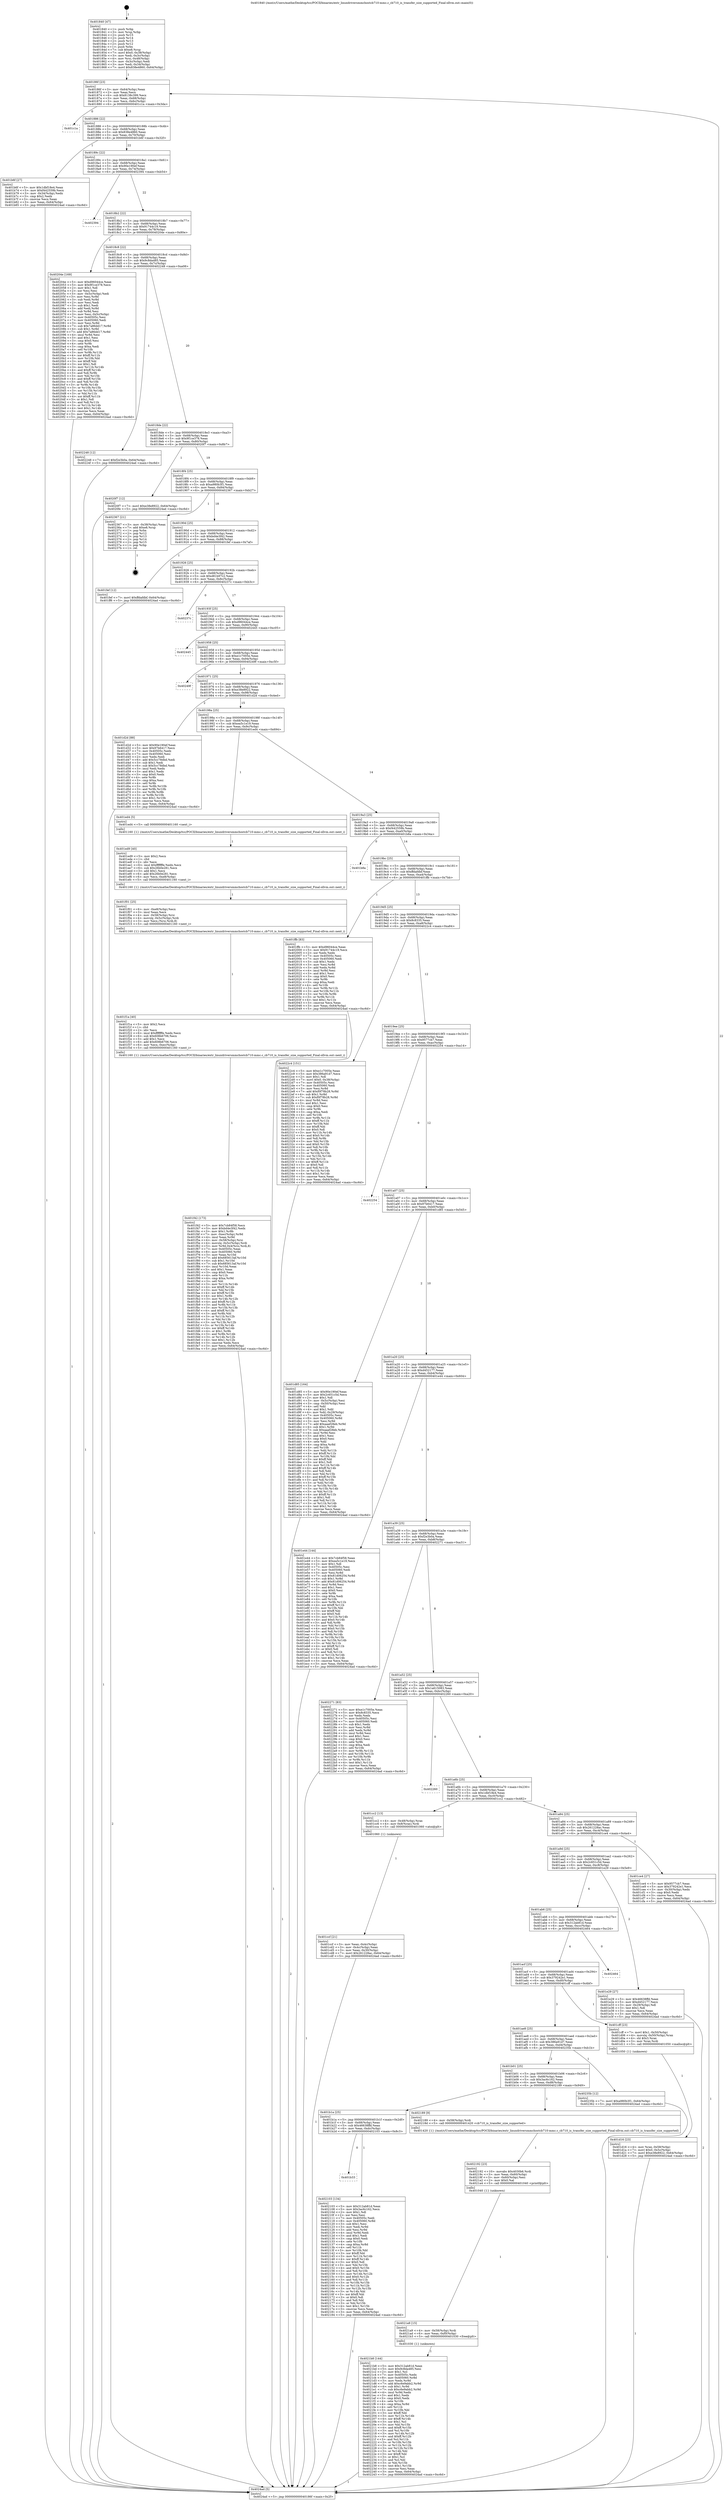 digraph "0x401840" {
  label = "0x401840 (/mnt/c/Users/mathe/Desktop/tcc/POCII/binaries/extr_linuxdriversmmchostcb710-mmc.c_cb710_is_transfer_size_supported_Final-ollvm.out::main(0))"
  labelloc = "t"
  node[shape=record]

  Entry [label="",width=0.3,height=0.3,shape=circle,fillcolor=black,style=filled]
  "0x40186f" [label="{
     0x40186f [23]\l
     | [instrs]\l
     &nbsp;&nbsp;0x40186f \<+3\>: mov -0x64(%rbp),%eax\l
     &nbsp;&nbsp;0x401872 \<+2\>: mov %eax,%ecx\l
     &nbsp;&nbsp;0x401874 \<+6\>: sub $0x8138c399,%ecx\l
     &nbsp;&nbsp;0x40187a \<+3\>: mov %eax,-0x68(%rbp)\l
     &nbsp;&nbsp;0x40187d \<+3\>: mov %ecx,-0x6c(%rbp)\l
     &nbsp;&nbsp;0x401880 \<+6\>: je 0000000000401c1a \<main+0x3da\>\l
  }"]
  "0x401c1a" [label="{
     0x401c1a\l
  }", style=dashed]
  "0x401886" [label="{
     0x401886 [22]\l
     | [instrs]\l
     &nbsp;&nbsp;0x401886 \<+5\>: jmp 000000000040188b \<main+0x4b\>\l
     &nbsp;&nbsp;0x40188b \<+3\>: mov -0x68(%rbp),%eax\l
     &nbsp;&nbsp;0x40188e \<+5\>: sub $0x838e4860,%eax\l
     &nbsp;&nbsp;0x401893 \<+3\>: mov %eax,-0x70(%rbp)\l
     &nbsp;&nbsp;0x401896 \<+6\>: je 0000000000401b6f \<main+0x32f\>\l
  }"]
  Exit [label="",width=0.3,height=0.3,shape=circle,fillcolor=black,style=filled,peripheries=2]
  "0x401b6f" [label="{
     0x401b6f [27]\l
     | [instrs]\l
     &nbsp;&nbsp;0x401b6f \<+5\>: mov $0x1dbf18e4,%eax\l
     &nbsp;&nbsp;0x401b74 \<+5\>: mov $0xf442559b,%ecx\l
     &nbsp;&nbsp;0x401b79 \<+3\>: mov -0x34(%rbp),%edx\l
     &nbsp;&nbsp;0x401b7c \<+3\>: cmp $0x2,%edx\l
     &nbsp;&nbsp;0x401b7f \<+3\>: cmovne %ecx,%eax\l
     &nbsp;&nbsp;0x401b82 \<+3\>: mov %eax,-0x64(%rbp)\l
     &nbsp;&nbsp;0x401b85 \<+5\>: jmp 00000000004024ad \<main+0xc6d\>\l
  }"]
  "0x40189c" [label="{
     0x40189c [22]\l
     | [instrs]\l
     &nbsp;&nbsp;0x40189c \<+5\>: jmp 00000000004018a1 \<main+0x61\>\l
     &nbsp;&nbsp;0x4018a1 \<+3\>: mov -0x68(%rbp),%eax\l
     &nbsp;&nbsp;0x4018a4 \<+5\>: sub $0x90e190ef,%eax\l
     &nbsp;&nbsp;0x4018a9 \<+3\>: mov %eax,-0x74(%rbp)\l
     &nbsp;&nbsp;0x4018ac \<+6\>: je 0000000000402394 \<main+0xb54\>\l
  }"]
  "0x4024ad" [label="{
     0x4024ad [5]\l
     | [instrs]\l
     &nbsp;&nbsp;0x4024ad \<+5\>: jmp 000000000040186f \<main+0x2f\>\l
  }"]
  "0x401840" [label="{
     0x401840 [47]\l
     | [instrs]\l
     &nbsp;&nbsp;0x401840 \<+1\>: push %rbp\l
     &nbsp;&nbsp;0x401841 \<+3\>: mov %rsp,%rbp\l
     &nbsp;&nbsp;0x401844 \<+2\>: push %r15\l
     &nbsp;&nbsp;0x401846 \<+2\>: push %r14\l
     &nbsp;&nbsp;0x401848 \<+2\>: push %r13\l
     &nbsp;&nbsp;0x40184a \<+2\>: push %r12\l
     &nbsp;&nbsp;0x40184c \<+1\>: push %rbx\l
     &nbsp;&nbsp;0x40184d \<+7\>: sub $0xe8,%rsp\l
     &nbsp;&nbsp;0x401854 \<+7\>: movl $0x0,-0x38(%rbp)\l
     &nbsp;&nbsp;0x40185b \<+3\>: mov %edi,-0x3c(%rbp)\l
     &nbsp;&nbsp;0x40185e \<+4\>: mov %rsi,-0x48(%rbp)\l
     &nbsp;&nbsp;0x401862 \<+3\>: mov -0x3c(%rbp),%edi\l
     &nbsp;&nbsp;0x401865 \<+3\>: mov %edi,-0x34(%rbp)\l
     &nbsp;&nbsp;0x401868 \<+7\>: movl $0x838e4860,-0x64(%rbp)\l
  }"]
  "0x4021b8" [label="{
     0x4021b8 [144]\l
     | [instrs]\l
     &nbsp;&nbsp;0x4021b8 \<+5\>: mov $0x312ab81d,%eax\l
     &nbsp;&nbsp;0x4021bd \<+5\>: mov $0x9c8da485,%esi\l
     &nbsp;&nbsp;0x4021c2 \<+2\>: mov $0x1,%cl\l
     &nbsp;&nbsp;0x4021c4 \<+7\>: mov 0x40505c,%edx\l
     &nbsp;&nbsp;0x4021cb \<+8\>: mov 0x405060,%r8d\l
     &nbsp;&nbsp;0x4021d3 \<+3\>: mov %edx,%r9d\l
     &nbsp;&nbsp;0x4021d6 \<+7\>: add $0xc6e9abb2,%r9d\l
     &nbsp;&nbsp;0x4021dd \<+4\>: sub $0x1,%r9d\l
     &nbsp;&nbsp;0x4021e1 \<+7\>: sub $0xc6e9abb2,%r9d\l
     &nbsp;&nbsp;0x4021e8 \<+4\>: imul %r9d,%edx\l
     &nbsp;&nbsp;0x4021ec \<+3\>: and $0x1,%edx\l
     &nbsp;&nbsp;0x4021ef \<+3\>: cmp $0x0,%edx\l
     &nbsp;&nbsp;0x4021f2 \<+4\>: sete %r10b\l
     &nbsp;&nbsp;0x4021f6 \<+4\>: cmp $0xa,%r8d\l
     &nbsp;&nbsp;0x4021fa \<+4\>: setl %r11b\l
     &nbsp;&nbsp;0x4021fe \<+3\>: mov %r10b,%bl\l
     &nbsp;&nbsp;0x402201 \<+3\>: xor $0xff,%bl\l
     &nbsp;&nbsp;0x402204 \<+3\>: mov %r11b,%r14b\l
     &nbsp;&nbsp;0x402207 \<+4\>: xor $0xff,%r14b\l
     &nbsp;&nbsp;0x40220b \<+3\>: xor $0x1,%cl\l
     &nbsp;&nbsp;0x40220e \<+3\>: mov %bl,%r15b\l
     &nbsp;&nbsp;0x402211 \<+4\>: and $0xff,%r15b\l
     &nbsp;&nbsp;0x402215 \<+3\>: and %cl,%r10b\l
     &nbsp;&nbsp;0x402218 \<+3\>: mov %r14b,%r12b\l
     &nbsp;&nbsp;0x40221b \<+4\>: and $0xff,%r12b\l
     &nbsp;&nbsp;0x40221f \<+3\>: and %cl,%r11b\l
     &nbsp;&nbsp;0x402222 \<+3\>: or %r10b,%r15b\l
     &nbsp;&nbsp;0x402225 \<+3\>: or %r11b,%r12b\l
     &nbsp;&nbsp;0x402228 \<+3\>: xor %r12b,%r15b\l
     &nbsp;&nbsp;0x40222b \<+3\>: or %r14b,%bl\l
     &nbsp;&nbsp;0x40222e \<+3\>: xor $0xff,%bl\l
     &nbsp;&nbsp;0x402231 \<+3\>: or $0x1,%cl\l
     &nbsp;&nbsp;0x402234 \<+2\>: and %cl,%bl\l
     &nbsp;&nbsp;0x402236 \<+3\>: or %bl,%r15b\l
     &nbsp;&nbsp;0x402239 \<+4\>: test $0x1,%r15b\l
     &nbsp;&nbsp;0x40223d \<+3\>: cmovne %esi,%eax\l
     &nbsp;&nbsp;0x402240 \<+3\>: mov %eax,-0x64(%rbp)\l
     &nbsp;&nbsp;0x402243 \<+5\>: jmp 00000000004024ad \<main+0xc6d\>\l
  }"]
  "0x402394" [label="{
     0x402394\l
  }", style=dashed]
  "0x4018b2" [label="{
     0x4018b2 [22]\l
     | [instrs]\l
     &nbsp;&nbsp;0x4018b2 \<+5\>: jmp 00000000004018b7 \<main+0x77\>\l
     &nbsp;&nbsp;0x4018b7 \<+3\>: mov -0x68(%rbp),%eax\l
     &nbsp;&nbsp;0x4018ba \<+5\>: sub $0x91744c19,%eax\l
     &nbsp;&nbsp;0x4018bf \<+3\>: mov %eax,-0x78(%rbp)\l
     &nbsp;&nbsp;0x4018c2 \<+6\>: je 000000000040204e \<main+0x80e\>\l
  }"]
  "0x4021a9" [label="{
     0x4021a9 [15]\l
     | [instrs]\l
     &nbsp;&nbsp;0x4021a9 \<+4\>: mov -0x58(%rbp),%rdi\l
     &nbsp;&nbsp;0x4021ad \<+6\>: mov %eax,-0xf0(%rbp)\l
     &nbsp;&nbsp;0x4021b3 \<+5\>: call 0000000000401030 \<free@plt\>\l
     | [calls]\l
     &nbsp;&nbsp;0x401030 \{1\} (unknown)\l
  }"]
  "0x40204e" [label="{
     0x40204e [169]\l
     | [instrs]\l
     &nbsp;&nbsp;0x40204e \<+5\>: mov $0xd96044ce,%eax\l
     &nbsp;&nbsp;0x402053 \<+5\>: mov $0x9f1ce378,%ecx\l
     &nbsp;&nbsp;0x402058 \<+2\>: mov $0x1,%dl\l
     &nbsp;&nbsp;0x40205a \<+2\>: xor %esi,%esi\l
     &nbsp;&nbsp;0x40205c \<+3\>: mov -0x5c(%rbp),%edi\l
     &nbsp;&nbsp;0x40205f \<+3\>: mov %esi,%r8d\l
     &nbsp;&nbsp;0x402062 \<+3\>: sub %edi,%r8d\l
     &nbsp;&nbsp;0x402065 \<+2\>: mov %esi,%edi\l
     &nbsp;&nbsp;0x402067 \<+3\>: sub $0x1,%edi\l
     &nbsp;&nbsp;0x40206a \<+3\>: add %edi,%r8d\l
     &nbsp;&nbsp;0x40206d \<+3\>: sub %r8d,%esi\l
     &nbsp;&nbsp;0x402070 \<+3\>: mov %esi,-0x5c(%rbp)\l
     &nbsp;&nbsp;0x402073 \<+7\>: mov 0x40505c,%esi\l
     &nbsp;&nbsp;0x40207a \<+7\>: mov 0x405060,%edi\l
     &nbsp;&nbsp;0x402081 \<+3\>: mov %esi,%r8d\l
     &nbsp;&nbsp;0x402084 \<+7\>: sub $0x7a86dd17,%r8d\l
     &nbsp;&nbsp;0x40208b \<+4\>: sub $0x1,%r8d\l
     &nbsp;&nbsp;0x40208f \<+7\>: add $0x7a86dd17,%r8d\l
     &nbsp;&nbsp;0x402096 \<+4\>: imul %r8d,%esi\l
     &nbsp;&nbsp;0x40209a \<+3\>: and $0x1,%esi\l
     &nbsp;&nbsp;0x40209d \<+3\>: cmp $0x0,%esi\l
     &nbsp;&nbsp;0x4020a0 \<+4\>: sete %r9b\l
     &nbsp;&nbsp;0x4020a4 \<+3\>: cmp $0xa,%edi\l
     &nbsp;&nbsp;0x4020a7 \<+4\>: setl %r10b\l
     &nbsp;&nbsp;0x4020ab \<+3\>: mov %r9b,%r11b\l
     &nbsp;&nbsp;0x4020ae \<+4\>: xor $0xff,%r11b\l
     &nbsp;&nbsp;0x4020b2 \<+3\>: mov %r10b,%bl\l
     &nbsp;&nbsp;0x4020b5 \<+3\>: xor $0xff,%bl\l
     &nbsp;&nbsp;0x4020b8 \<+3\>: xor $0x1,%dl\l
     &nbsp;&nbsp;0x4020bb \<+3\>: mov %r11b,%r14b\l
     &nbsp;&nbsp;0x4020be \<+4\>: and $0xff,%r14b\l
     &nbsp;&nbsp;0x4020c2 \<+3\>: and %dl,%r9b\l
     &nbsp;&nbsp;0x4020c5 \<+3\>: mov %bl,%r15b\l
     &nbsp;&nbsp;0x4020c8 \<+4\>: and $0xff,%r15b\l
     &nbsp;&nbsp;0x4020cc \<+3\>: and %dl,%r10b\l
     &nbsp;&nbsp;0x4020cf \<+3\>: or %r9b,%r14b\l
     &nbsp;&nbsp;0x4020d2 \<+3\>: or %r10b,%r15b\l
     &nbsp;&nbsp;0x4020d5 \<+3\>: xor %r15b,%r14b\l
     &nbsp;&nbsp;0x4020d8 \<+3\>: or %bl,%r11b\l
     &nbsp;&nbsp;0x4020db \<+4\>: xor $0xff,%r11b\l
     &nbsp;&nbsp;0x4020df \<+3\>: or $0x1,%dl\l
     &nbsp;&nbsp;0x4020e2 \<+3\>: and %dl,%r11b\l
     &nbsp;&nbsp;0x4020e5 \<+3\>: or %r11b,%r14b\l
     &nbsp;&nbsp;0x4020e8 \<+4\>: test $0x1,%r14b\l
     &nbsp;&nbsp;0x4020ec \<+3\>: cmovne %ecx,%eax\l
     &nbsp;&nbsp;0x4020ef \<+3\>: mov %eax,-0x64(%rbp)\l
     &nbsp;&nbsp;0x4020f2 \<+5\>: jmp 00000000004024ad \<main+0xc6d\>\l
  }"]
  "0x4018c8" [label="{
     0x4018c8 [22]\l
     | [instrs]\l
     &nbsp;&nbsp;0x4018c8 \<+5\>: jmp 00000000004018cd \<main+0x8d\>\l
     &nbsp;&nbsp;0x4018cd \<+3\>: mov -0x68(%rbp),%eax\l
     &nbsp;&nbsp;0x4018d0 \<+5\>: sub $0x9c8da485,%eax\l
     &nbsp;&nbsp;0x4018d5 \<+3\>: mov %eax,-0x7c(%rbp)\l
     &nbsp;&nbsp;0x4018d8 \<+6\>: je 0000000000402248 \<main+0xa08\>\l
  }"]
  "0x402192" [label="{
     0x402192 [23]\l
     | [instrs]\l
     &nbsp;&nbsp;0x402192 \<+10\>: movabs $0x4030b6,%rdi\l
     &nbsp;&nbsp;0x40219c \<+3\>: mov %eax,-0x60(%rbp)\l
     &nbsp;&nbsp;0x40219f \<+3\>: mov -0x60(%rbp),%esi\l
     &nbsp;&nbsp;0x4021a2 \<+2\>: mov $0x0,%al\l
     &nbsp;&nbsp;0x4021a4 \<+5\>: call 0000000000401040 \<printf@plt\>\l
     | [calls]\l
     &nbsp;&nbsp;0x401040 \{1\} (unknown)\l
  }"]
  "0x402248" [label="{
     0x402248 [12]\l
     | [instrs]\l
     &nbsp;&nbsp;0x402248 \<+7\>: movl $0xf2e3b0a,-0x64(%rbp)\l
     &nbsp;&nbsp;0x40224f \<+5\>: jmp 00000000004024ad \<main+0xc6d\>\l
  }"]
  "0x4018de" [label="{
     0x4018de [22]\l
     | [instrs]\l
     &nbsp;&nbsp;0x4018de \<+5\>: jmp 00000000004018e3 \<main+0xa3\>\l
     &nbsp;&nbsp;0x4018e3 \<+3\>: mov -0x68(%rbp),%eax\l
     &nbsp;&nbsp;0x4018e6 \<+5\>: sub $0x9f1ce378,%eax\l
     &nbsp;&nbsp;0x4018eb \<+3\>: mov %eax,-0x80(%rbp)\l
     &nbsp;&nbsp;0x4018ee \<+6\>: je 00000000004020f7 \<main+0x8b7\>\l
  }"]
  "0x401b33" [label="{
     0x401b33\l
  }", style=dashed]
  "0x4020f7" [label="{
     0x4020f7 [12]\l
     | [instrs]\l
     &nbsp;&nbsp;0x4020f7 \<+7\>: movl $0xe38e8922,-0x64(%rbp)\l
     &nbsp;&nbsp;0x4020fe \<+5\>: jmp 00000000004024ad \<main+0xc6d\>\l
  }"]
  "0x4018f4" [label="{
     0x4018f4 [25]\l
     | [instrs]\l
     &nbsp;&nbsp;0x4018f4 \<+5\>: jmp 00000000004018f9 \<main+0xb9\>\l
     &nbsp;&nbsp;0x4018f9 \<+3\>: mov -0x68(%rbp),%eax\l
     &nbsp;&nbsp;0x4018fc \<+5\>: sub $0xa980b3f1,%eax\l
     &nbsp;&nbsp;0x401901 \<+6\>: mov %eax,-0x84(%rbp)\l
     &nbsp;&nbsp;0x401907 \<+6\>: je 0000000000402367 \<main+0xb27\>\l
  }"]
  "0x402103" [label="{
     0x402103 [134]\l
     | [instrs]\l
     &nbsp;&nbsp;0x402103 \<+5\>: mov $0x312ab81d,%eax\l
     &nbsp;&nbsp;0x402108 \<+5\>: mov $0x3ac6c162,%ecx\l
     &nbsp;&nbsp;0x40210d \<+2\>: mov $0x1,%dl\l
     &nbsp;&nbsp;0x40210f \<+2\>: xor %esi,%esi\l
     &nbsp;&nbsp;0x402111 \<+7\>: mov 0x40505c,%edi\l
     &nbsp;&nbsp;0x402118 \<+8\>: mov 0x405060,%r8d\l
     &nbsp;&nbsp;0x402120 \<+3\>: sub $0x1,%esi\l
     &nbsp;&nbsp;0x402123 \<+3\>: mov %edi,%r9d\l
     &nbsp;&nbsp;0x402126 \<+3\>: add %esi,%r9d\l
     &nbsp;&nbsp;0x402129 \<+4\>: imul %r9d,%edi\l
     &nbsp;&nbsp;0x40212d \<+3\>: and $0x1,%edi\l
     &nbsp;&nbsp;0x402130 \<+3\>: cmp $0x0,%edi\l
     &nbsp;&nbsp;0x402133 \<+4\>: sete %r10b\l
     &nbsp;&nbsp;0x402137 \<+4\>: cmp $0xa,%r8d\l
     &nbsp;&nbsp;0x40213b \<+4\>: setl %r11b\l
     &nbsp;&nbsp;0x40213f \<+3\>: mov %r10b,%bl\l
     &nbsp;&nbsp;0x402142 \<+3\>: xor $0xff,%bl\l
     &nbsp;&nbsp;0x402145 \<+3\>: mov %r11b,%r14b\l
     &nbsp;&nbsp;0x402148 \<+4\>: xor $0xff,%r14b\l
     &nbsp;&nbsp;0x40214c \<+3\>: xor $0x0,%dl\l
     &nbsp;&nbsp;0x40214f \<+3\>: mov %bl,%r15b\l
     &nbsp;&nbsp;0x402152 \<+4\>: and $0x0,%r15b\l
     &nbsp;&nbsp;0x402156 \<+3\>: and %dl,%r10b\l
     &nbsp;&nbsp;0x402159 \<+3\>: mov %r14b,%r12b\l
     &nbsp;&nbsp;0x40215c \<+4\>: and $0x0,%r12b\l
     &nbsp;&nbsp;0x402160 \<+3\>: and %dl,%r11b\l
     &nbsp;&nbsp;0x402163 \<+3\>: or %r10b,%r15b\l
     &nbsp;&nbsp;0x402166 \<+3\>: or %r11b,%r12b\l
     &nbsp;&nbsp;0x402169 \<+3\>: xor %r12b,%r15b\l
     &nbsp;&nbsp;0x40216c \<+3\>: or %r14b,%bl\l
     &nbsp;&nbsp;0x40216f \<+3\>: xor $0xff,%bl\l
     &nbsp;&nbsp;0x402172 \<+3\>: or $0x0,%dl\l
     &nbsp;&nbsp;0x402175 \<+2\>: and %dl,%bl\l
     &nbsp;&nbsp;0x402177 \<+3\>: or %bl,%r15b\l
     &nbsp;&nbsp;0x40217a \<+4\>: test $0x1,%r15b\l
     &nbsp;&nbsp;0x40217e \<+3\>: cmovne %ecx,%eax\l
     &nbsp;&nbsp;0x402181 \<+3\>: mov %eax,-0x64(%rbp)\l
     &nbsp;&nbsp;0x402184 \<+5\>: jmp 00000000004024ad \<main+0xc6d\>\l
  }"]
  "0x402367" [label="{
     0x402367 [21]\l
     | [instrs]\l
     &nbsp;&nbsp;0x402367 \<+3\>: mov -0x38(%rbp),%eax\l
     &nbsp;&nbsp;0x40236a \<+7\>: add $0xe8,%rsp\l
     &nbsp;&nbsp;0x402371 \<+1\>: pop %rbx\l
     &nbsp;&nbsp;0x402372 \<+2\>: pop %r12\l
     &nbsp;&nbsp;0x402374 \<+2\>: pop %r13\l
     &nbsp;&nbsp;0x402376 \<+2\>: pop %r14\l
     &nbsp;&nbsp;0x402378 \<+2\>: pop %r15\l
     &nbsp;&nbsp;0x40237a \<+1\>: pop %rbp\l
     &nbsp;&nbsp;0x40237b \<+1\>: ret\l
  }"]
  "0x40190d" [label="{
     0x40190d [25]\l
     | [instrs]\l
     &nbsp;&nbsp;0x40190d \<+5\>: jmp 0000000000401912 \<main+0xd2\>\l
     &nbsp;&nbsp;0x401912 \<+3\>: mov -0x68(%rbp),%eax\l
     &nbsp;&nbsp;0x401915 \<+5\>: sub $0xbd4e3f42,%eax\l
     &nbsp;&nbsp;0x40191a \<+6\>: mov %eax,-0x88(%rbp)\l
     &nbsp;&nbsp;0x401920 \<+6\>: je 0000000000401fef \<main+0x7af\>\l
  }"]
  "0x401b1a" [label="{
     0x401b1a [25]\l
     | [instrs]\l
     &nbsp;&nbsp;0x401b1a \<+5\>: jmp 0000000000401b1f \<main+0x2df\>\l
     &nbsp;&nbsp;0x401b1f \<+3\>: mov -0x68(%rbp),%eax\l
     &nbsp;&nbsp;0x401b22 \<+5\>: sub $0x46638ffd,%eax\l
     &nbsp;&nbsp;0x401b27 \<+6\>: mov %eax,-0xdc(%rbp)\l
     &nbsp;&nbsp;0x401b2d \<+6\>: je 0000000000402103 \<main+0x8c3\>\l
  }"]
  "0x401fef" [label="{
     0x401fef [12]\l
     | [instrs]\l
     &nbsp;&nbsp;0x401fef \<+7\>: movl $0xffdafdbf,-0x64(%rbp)\l
     &nbsp;&nbsp;0x401ff6 \<+5\>: jmp 00000000004024ad \<main+0xc6d\>\l
  }"]
  "0x401926" [label="{
     0x401926 [25]\l
     | [instrs]\l
     &nbsp;&nbsp;0x401926 \<+5\>: jmp 000000000040192b \<main+0xeb\>\l
     &nbsp;&nbsp;0x40192b \<+3\>: mov -0x68(%rbp),%eax\l
     &nbsp;&nbsp;0x40192e \<+5\>: sub $0xd81b97c2,%eax\l
     &nbsp;&nbsp;0x401933 \<+6\>: mov %eax,-0x8c(%rbp)\l
     &nbsp;&nbsp;0x401939 \<+6\>: je 000000000040237c \<main+0xb3c\>\l
  }"]
  "0x402189" [label="{
     0x402189 [9]\l
     | [instrs]\l
     &nbsp;&nbsp;0x402189 \<+4\>: mov -0x58(%rbp),%rdi\l
     &nbsp;&nbsp;0x40218d \<+5\>: call 0000000000401420 \<cb710_is_transfer_size_supported\>\l
     | [calls]\l
     &nbsp;&nbsp;0x401420 \{1\} (/mnt/c/Users/mathe/Desktop/tcc/POCII/binaries/extr_linuxdriversmmchostcb710-mmc.c_cb710_is_transfer_size_supported_Final-ollvm.out::cb710_is_transfer_size_supported)\l
  }"]
  "0x40237c" [label="{
     0x40237c\l
  }", style=dashed]
  "0x40193f" [label="{
     0x40193f [25]\l
     | [instrs]\l
     &nbsp;&nbsp;0x40193f \<+5\>: jmp 0000000000401944 \<main+0x104\>\l
     &nbsp;&nbsp;0x401944 \<+3\>: mov -0x68(%rbp),%eax\l
     &nbsp;&nbsp;0x401947 \<+5\>: sub $0xd96044ce,%eax\l
     &nbsp;&nbsp;0x40194c \<+6\>: mov %eax,-0x90(%rbp)\l
     &nbsp;&nbsp;0x401952 \<+6\>: je 0000000000402445 \<main+0xc05\>\l
  }"]
  "0x401b01" [label="{
     0x401b01 [25]\l
     | [instrs]\l
     &nbsp;&nbsp;0x401b01 \<+5\>: jmp 0000000000401b06 \<main+0x2c6\>\l
     &nbsp;&nbsp;0x401b06 \<+3\>: mov -0x68(%rbp),%eax\l
     &nbsp;&nbsp;0x401b09 \<+5\>: sub $0x3ac6c162,%eax\l
     &nbsp;&nbsp;0x401b0e \<+6\>: mov %eax,-0xd8(%rbp)\l
     &nbsp;&nbsp;0x401b14 \<+6\>: je 0000000000402189 \<main+0x949\>\l
  }"]
  "0x402445" [label="{
     0x402445\l
  }", style=dashed]
  "0x401958" [label="{
     0x401958 [25]\l
     | [instrs]\l
     &nbsp;&nbsp;0x401958 \<+5\>: jmp 000000000040195d \<main+0x11d\>\l
     &nbsp;&nbsp;0x40195d \<+3\>: mov -0x68(%rbp),%eax\l
     &nbsp;&nbsp;0x401960 \<+5\>: sub $0xe1c7005e,%eax\l
     &nbsp;&nbsp;0x401965 \<+6\>: mov %eax,-0x94(%rbp)\l
     &nbsp;&nbsp;0x40196b \<+6\>: je 000000000040249f \<main+0xc5f\>\l
  }"]
  "0x40235b" [label="{
     0x40235b [12]\l
     | [instrs]\l
     &nbsp;&nbsp;0x40235b \<+7\>: movl $0xa980b3f1,-0x64(%rbp)\l
     &nbsp;&nbsp;0x402362 \<+5\>: jmp 00000000004024ad \<main+0xc6d\>\l
  }"]
  "0x40249f" [label="{
     0x40249f\l
  }", style=dashed]
  "0x401971" [label="{
     0x401971 [25]\l
     | [instrs]\l
     &nbsp;&nbsp;0x401971 \<+5\>: jmp 0000000000401976 \<main+0x136\>\l
     &nbsp;&nbsp;0x401976 \<+3\>: mov -0x68(%rbp),%eax\l
     &nbsp;&nbsp;0x401979 \<+5\>: sub $0xe38e8922,%eax\l
     &nbsp;&nbsp;0x40197e \<+6\>: mov %eax,-0x98(%rbp)\l
     &nbsp;&nbsp;0x401984 \<+6\>: je 0000000000401d2d \<main+0x4ed\>\l
  }"]
  "0x401f42" [label="{
     0x401f42 [173]\l
     | [instrs]\l
     &nbsp;&nbsp;0x401f42 \<+5\>: mov $0x7cb84f58,%ecx\l
     &nbsp;&nbsp;0x401f47 \<+5\>: mov $0xbd4e3f42,%edx\l
     &nbsp;&nbsp;0x401f4c \<+3\>: mov $0x1,%r8b\l
     &nbsp;&nbsp;0x401f4f \<+7\>: mov -0xec(%rbp),%r9d\l
     &nbsp;&nbsp;0x401f56 \<+4\>: imul %eax,%r9d\l
     &nbsp;&nbsp;0x401f5a \<+4\>: mov -0x58(%rbp),%rsi\l
     &nbsp;&nbsp;0x401f5e \<+4\>: movslq -0x5c(%rbp),%rdi\l
     &nbsp;&nbsp;0x401f62 \<+5\>: mov %r9d,0x4(%rsi,%rdi,8)\l
     &nbsp;&nbsp;0x401f67 \<+7\>: mov 0x40505c,%eax\l
     &nbsp;&nbsp;0x401f6e \<+8\>: mov 0x405060,%r9d\l
     &nbsp;&nbsp;0x401f76 \<+3\>: mov %eax,%r10d\l
     &nbsp;&nbsp;0x401f79 \<+7\>: add $0x685613af,%r10d\l
     &nbsp;&nbsp;0x401f80 \<+4\>: sub $0x1,%r10d\l
     &nbsp;&nbsp;0x401f84 \<+7\>: sub $0x685613af,%r10d\l
     &nbsp;&nbsp;0x401f8b \<+4\>: imul %r10d,%eax\l
     &nbsp;&nbsp;0x401f8f \<+3\>: and $0x1,%eax\l
     &nbsp;&nbsp;0x401f92 \<+3\>: cmp $0x0,%eax\l
     &nbsp;&nbsp;0x401f95 \<+4\>: sete %r11b\l
     &nbsp;&nbsp;0x401f99 \<+4\>: cmp $0xa,%r9d\l
     &nbsp;&nbsp;0x401f9d \<+3\>: setl %bl\l
     &nbsp;&nbsp;0x401fa0 \<+3\>: mov %r11b,%r14b\l
     &nbsp;&nbsp;0x401fa3 \<+4\>: xor $0xff,%r14b\l
     &nbsp;&nbsp;0x401fa7 \<+3\>: mov %bl,%r15b\l
     &nbsp;&nbsp;0x401faa \<+4\>: xor $0xff,%r15b\l
     &nbsp;&nbsp;0x401fae \<+4\>: xor $0x1,%r8b\l
     &nbsp;&nbsp;0x401fb2 \<+3\>: mov %r14b,%r12b\l
     &nbsp;&nbsp;0x401fb5 \<+4\>: and $0xff,%r12b\l
     &nbsp;&nbsp;0x401fb9 \<+3\>: and %r8b,%r11b\l
     &nbsp;&nbsp;0x401fbc \<+3\>: mov %r15b,%r13b\l
     &nbsp;&nbsp;0x401fbf \<+4\>: and $0xff,%r13b\l
     &nbsp;&nbsp;0x401fc3 \<+3\>: and %r8b,%bl\l
     &nbsp;&nbsp;0x401fc6 \<+3\>: or %r11b,%r12b\l
     &nbsp;&nbsp;0x401fc9 \<+3\>: or %bl,%r13b\l
     &nbsp;&nbsp;0x401fcc \<+3\>: xor %r13b,%r12b\l
     &nbsp;&nbsp;0x401fcf \<+3\>: or %r15b,%r14b\l
     &nbsp;&nbsp;0x401fd2 \<+4\>: xor $0xff,%r14b\l
     &nbsp;&nbsp;0x401fd6 \<+4\>: or $0x1,%r8b\l
     &nbsp;&nbsp;0x401fda \<+3\>: and %r8b,%r14b\l
     &nbsp;&nbsp;0x401fdd \<+3\>: or %r14b,%r12b\l
     &nbsp;&nbsp;0x401fe0 \<+4\>: test $0x1,%r12b\l
     &nbsp;&nbsp;0x401fe4 \<+3\>: cmovne %edx,%ecx\l
     &nbsp;&nbsp;0x401fe7 \<+3\>: mov %ecx,-0x64(%rbp)\l
     &nbsp;&nbsp;0x401fea \<+5\>: jmp 00000000004024ad \<main+0xc6d\>\l
  }"]
  "0x401d2d" [label="{
     0x401d2d [88]\l
     | [instrs]\l
     &nbsp;&nbsp;0x401d2d \<+5\>: mov $0x90e190ef,%eax\l
     &nbsp;&nbsp;0x401d32 \<+5\>: mov $0x97b6417,%ecx\l
     &nbsp;&nbsp;0x401d37 \<+7\>: mov 0x40505c,%edx\l
     &nbsp;&nbsp;0x401d3e \<+7\>: mov 0x405060,%esi\l
     &nbsp;&nbsp;0x401d45 \<+2\>: mov %edx,%edi\l
     &nbsp;&nbsp;0x401d47 \<+6\>: add $0x5cc78dbd,%edi\l
     &nbsp;&nbsp;0x401d4d \<+3\>: sub $0x1,%edi\l
     &nbsp;&nbsp;0x401d50 \<+6\>: sub $0x5cc78dbd,%edi\l
     &nbsp;&nbsp;0x401d56 \<+3\>: imul %edi,%edx\l
     &nbsp;&nbsp;0x401d59 \<+3\>: and $0x1,%edx\l
     &nbsp;&nbsp;0x401d5c \<+3\>: cmp $0x0,%edx\l
     &nbsp;&nbsp;0x401d5f \<+4\>: sete %r8b\l
     &nbsp;&nbsp;0x401d63 \<+3\>: cmp $0xa,%esi\l
     &nbsp;&nbsp;0x401d66 \<+4\>: setl %r9b\l
     &nbsp;&nbsp;0x401d6a \<+3\>: mov %r8b,%r10b\l
     &nbsp;&nbsp;0x401d6d \<+3\>: and %r9b,%r10b\l
     &nbsp;&nbsp;0x401d70 \<+3\>: xor %r9b,%r8b\l
     &nbsp;&nbsp;0x401d73 \<+3\>: or %r8b,%r10b\l
     &nbsp;&nbsp;0x401d76 \<+4\>: test $0x1,%r10b\l
     &nbsp;&nbsp;0x401d7a \<+3\>: cmovne %ecx,%eax\l
     &nbsp;&nbsp;0x401d7d \<+3\>: mov %eax,-0x64(%rbp)\l
     &nbsp;&nbsp;0x401d80 \<+5\>: jmp 00000000004024ad \<main+0xc6d\>\l
  }"]
  "0x40198a" [label="{
     0x40198a [25]\l
     | [instrs]\l
     &nbsp;&nbsp;0x40198a \<+5\>: jmp 000000000040198f \<main+0x14f\>\l
     &nbsp;&nbsp;0x40198f \<+3\>: mov -0x68(%rbp),%eax\l
     &nbsp;&nbsp;0x401992 \<+5\>: sub $0xea5c1e19,%eax\l
     &nbsp;&nbsp;0x401997 \<+6\>: mov %eax,-0x9c(%rbp)\l
     &nbsp;&nbsp;0x40199d \<+6\>: je 0000000000401ed4 \<main+0x694\>\l
  }"]
  "0x401f1a" [label="{
     0x401f1a [40]\l
     | [instrs]\l
     &nbsp;&nbsp;0x401f1a \<+5\>: mov $0x2,%ecx\l
     &nbsp;&nbsp;0x401f1f \<+1\>: cltd\l
     &nbsp;&nbsp;0x401f20 \<+2\>: idiv %ecx\l
     &nbsp;&nbsp;0x401f22 \<+6\>: imul $0xfffffffe,%edx,%ecx\l
     &nbsp;&nbsp;0x401f28 \<+6\>: sub $0x608b6706,%ecx\l
     &nbsp;&nbsp;0x401f2e \<+3\>: add $0x1,%ecx\l
     &nbsp;&nbsp;0x401f31 \<+6\>: add $0x608b6706,%ecx\l
     &nbsp;&nbsp;0x401f37 \<+6\>: mov %ecx,-0xec(%rbp)\l
     &nbsp;&nbsp;0x401f3d \<+5\>: call 0000000000401160 \<next_i\>\l
     | [calls]\l
     &nbsp;&nbsp;0x401160 \{1\} (/mnt/c/Users/mathe/Desktop/tcc/POCII/binaries/extr_linuxdriversmmchostcb710-mmc.c_cb710_is_transfer_size_supported_Final-ollvm.out::next_i)\l
  }"]
  "0x401ed4" [label="{
     0x401ed4 [5]\l
     | [instrs]\l
     &nbsp;&nbsp;0x401ed4 \<+5\>: call 0000000000401160 \<next_i\>\l
     | [calls]\l
     &nbsp;&nbsp;0x401160 \{1\} (/mnt/c/Users/mathe/Desktop/tcc/POCII/binaries/extr_linuxdriversmmchostcb710-mmc.c_cb710_is_transfer_size_supported_Final-ollvm.out::next_i)\l
  }"]
  "0x4019a3" [label="{
     0x4019a3 [25]\l
     | [instrs]\l
     &nbsp;&nbsp;0x4019a3 \<+5\>: jmp 00000000004019a8 \<main+0x168\>\l
     &nbsp;&nbsp;0x4019a8 \<+3\>: mov -0x68(%rbp),%eax\l
     &nbsp;&nbsp;0x4019ab \<+5\>: sub $0xf442559b,%eax\l
     &nbsp;&nbsp;0x4019b0 \<+6\>: mov %eax,-0xa0(%rbp)\l
     &nbsp;&nbsp;0x4019b6 \<+6\>: je 0000000000401b8a \<main+0x34a\>\l
  }"]
  "0x401f01" [label="{
     0x401f01 [25]\l
     | [instrs]\l
     &nbsp;&nbsp;0x401f01 \<+6\>: mov -0xe8(%rbp),%ecx\l
     &nbsp;&nbsp;0x401f07 \<+3\>: imul %eax,%ecx\l
     &nbsp;&nbsp;0x401f0a \<+4\>: mov -0x58(%rbp),%rsi\l
     &nbsp;&nbsp;0x401f0e \<+4\>: movslq -0x5c(%rbp),%rdi\l
     &nbsp;&nbsp;0x401f12 \<+3\>: mov %ecx,(%rsi,%rdi,8)\l
     &nbsp;&nbsp;0x401f15 \<+5\>: call 0000000000401160 \<next_i\>\l
     | [calls]\l
     &nbsp;&nbsp;0x401160 \{1\} (/mnt/c/Users/mathe/Desktop/tcc/POCII/binaries/extr_linuxdriversmmchostcb710-mmc.c_cb710_is_transfer_size_supported_Final-ollvm.out::next_i)\l
  }"]
  "0x401b8a" [label="{
     0x401b8a\l
  }", style=dashed]
  "0x4019bc" [label="{
     0x4019bc [25]\l
     | [instrs]\l
     &nbsp;&nbsp;0x4019bc \<+5\>: jmp 00000000004019c1 \<main+0x181\>\l
     &nbsp;&nbsp;0x4019c1 \<+3\>: mov -0x68(%rbp),%eax\l
     &nbsp;&nbsp;0x4019c4 \<+5\>: sub $0xffdafdbf,%eax\l
     &nbsp;&nbsp;0x4019c9 \<+6\>: mov %eax,-0xa4(%rbp)\l
     &nbsp;&nbsp;0x4019cf \<+6\>: je 0000000000401ffb \<main+0x7bb\>\l
  }"]
  "0x401ed9" [label="{
     0x401ed9 [40]\l
     | [instrs]\l
     &nbsp;&nbsp;0x401ed9 \<+5\>: mov $0x2,%ecx\l
     &nbsp;&nbsp;0x401ede \<+1\>: cltd\l
     &nbsp;&nbsp;0x401edf \<+2\>: idiv %ecx\l
     &nbsp;&nbsp;0x401ee1 \<+6\>: imul $0xfffffffe,%edx,%ecx\l
     &nbsp;&nbsp;0x401ee7 \<+6\>: sub $0x26b0e281,%ecx\l
     &nbsp;&nbsp;0x401eed \<+3\>: add $0x1,%ecx\l
     &nbsp;&nbsp;0x401ef0 \<+6\>: add $0x26b0e281,%ecx\l
     &nbsp;&nbsp;0x401ef6 \<+6\>: mov %ecx,-0xe8(%rbp)\l
     &nbsp;&nbsp;0x401efc \<+5\>: call 0000000000401160 \<next_i\>\l
     | [calls]\l
     &nbsp;&nbsp;0x401160 \{1\} (/mnt/c/Users/mathe/Desktop/tcc/POCII/binaries/extr_linuxdriversmmchostcb710-mmc.c_cb710_is_transfer_size_supported_Final-ollvm.out::next_i)\l
  }"]
  "0x401ffb" [label="{
     0x401ffb [83]\l
     | [instrs]\l
     &nbsp;&nbsp;0x401ffb \<+5\>: mov $0xd96044ce,%eax\l
     &nbsp;&nbsp;0x402000 \<+5\>: mov $0x91744c19,%ecx\l
     &nbsp;&nbsp;0x402005 \<+2\>: xor %edx,%edx\l
     &nbsp;&nbsp;0x402007 \<+7\>: mov 0x40505c,%esi\l
     &nbsp;&nbsp;0x40200e \<+7\>: mov 0x405060,%edi\l
     &nbsp;&nbsp;0x402015 \<+3\>: sub $0x1,%edx\l
     &nbsp;&nbsp;0x402018 \<+3\>: mov %esi,%r8d\l
     &nbsp;&nbsp;0x40201b \<+3\>: add %edx,%r8d\l
     &nbsp;&nbsp;0x40201e \<+4\>: imul %r8d,%esi\l
     &nbsp;&nbsp;0x402022 \<+3\>: and $0x1,%esi\l
     &nbsp;&nbsp;0x402025 \<+3\>: cmp $0x0,%esi\l
     &nbsp;&nbsp;0x402028 \<+4\>: sete %r9b\l
     &nbsp;&nbsp;0x40202c \<+3\>: cmp $0xa,%edi\l
     &nbsp;&nbsp;0x40202f \<+4\>: setl %r10b\l
     &nbsp;&nbsp;0x402033 \<+3\>: mov %r9b,%r11b\l
     &nbsp;&nbsp;0x402036 \<+3\>: and %r10b,%r11b\l
     &nbsp;&nbsp;0x402039 \<+3\>: xor %r10b,%r9b\l
     &nbsp;&nbsp;0x40203c \<+3\>: or %r9b,%r11b\l
     &nbsp;&nbsp;0x40203f \<+4\>: test $0x1,%r11b\l
     &nbsp;&nbsp;0x402043 \<+3\>: cmovne %ecx,%eax\l
     &nbsp;&nbsp;0x402046 \<+3\>: mov %eax,-0x64(%rbp)\l
     &nbsp;&nbsp;0x402049 \<+5\>: jmp 00000000004024ad \<main+0xc6d\>\l
  }"]
  "0x4019d5" [label="{
     0x4019d5 [25]\l
     | [instrs]\l
     &nbsp;&nbsp;0x4019d5 \<+5\>: jmp 00000000004019da \<main+0x19a\>\l
     &nbsp;&nbsp;0x4019da \<+3\>: mov -0x68(%rbp),%eax\l
     &nbsp;&nbsp;0x4019dd \<+5\>: sub $0x8c8335,%eax\l
     &nbsp;&nbsp;0x4019e2 \<+6\>: mov %eax,-0xa8(%rbp)\l
     &nbsp;&nbsp;0x4019e8 \<+6\>: je 00000000004022c4 \<main+0xa84\>\l
  }"]
  "0x401d16" [label="{
     0x401d16 [23]\l
     | [instrs]\l
     &nbsp;&nbsp;0x401d16 \<+4\>: mov %rax,-0x58(%rbp)\l
     &nbsp;&nbsp;0x401d1a \<+7\>: movl $0x0,-0x5c(%rbp)\l
     &nbsp;&nbsp;0x401d21 \<+7\>: movl $0xe38e8922,-0x64(%rbp)\l
     &nbsp;&nbsp;0x401d28 \<+5\>: jmp 00000000004024ad \<main+0xc6d\>\l
  }"]
  "0x4022c4" [label="{
     0x4022c4 [151]\l
     | [instrs]\l
     &nbsp;&nbsp;0x4022c4 \<+5\>: mov $0xe1c7005e,%eax\l
     &nbsp;&nbsp;0x4022c9 \<+5\>: mov $0x386a91d7,%ecx\l
     &nbsp;&nbsp;0x4022ce \<+2\>: mov $0x1,%dl\l
     &nbsp;&nbsp;0x4022d0 \<+7\>: movl $0x0,-0x38(%rbp)\l
     &nbsp;&nbsp;0x4022d7 \<+7\>: mov 0x40505c,%esi\l
     &nbsp;&nbsp;0x4022de \<+7\>: mov 0x405060,%edi\l
     &nbsp;&nbsp;0x4022e5 \<+3\>: mov %esi,%r8d\l
     &nbsp;&nbsp;0x4022e8 \<+7\>: add $0xf0f78b28,%r8d\l
     &nbsp;&nbsp;0x4022ef \<+4\>: sub $0x1,%r8d\l
     &nbsp;&nbsp;0x4022f3 \<+7\>: sub $0xf0f78b28,%r8d\l
     &nbsp;&nbsp;0x4022fa \<+4\>: imul %r8d,%esi\l
     &nbsp;&nbsp;0x4022fe \<+3\>: and $0x1,%esi\l
     &nbsp;&nbsp;0x402301 \<+3\>: cmp $0x0,%esi\l
     &nbsp;&nbsp;0x402304 \<+4\>: sete %r9b\l
     &nbsp;&nbsp;0x402308 \<+3\>: cmp $0xa,%edi\l
     &nbsp;&nbsp;0x40230b \<+4\>: setl %r10b\l
     &nbsp;&nbsp;0x40230f \<+3\>: mov %r9b,%r11b\l
     &nbsp;&nbsp;0x402312 \<+4\>: xor $0xff,%r11b\l
     &nbsp;&nbsp;0x402316 \<+3\>: mov %r10b,%bl\l
     &nbsp;&nbsp;0x402319 \<+3\>: xor $0xff,%bl\l
     &nbsp;&nbsp;0x40231c \<+3\>: xor $0x0,%dl\l
     &nbsp;&nbsp;0x40231f \<+3\>: mov %r11b,%r14b\l
     &nbsp;&nbsp;0x402322 \<+4\>: and $0x0,%r14b\l
     &nbsp;&nbsp;0x402326 \<+3\>: and %dl,%r9b\l
     &nbsp;&nbsp;0x402329 \<+3\>: mov %bl,%r15b\l
     &nbsp;&nbsp;0x40232c \<+4\>: and $0x0,%r15b\l
     &nbsp;&nbsp;0x402330 \<+3\>: and %dl,%r10b\l
     &nbsp;&nbsp;0x402333 \<+3\>: or %r9b,%r14b\l
     &nbsp;&nbsp;0x402336 \<+3\>: or %r10b,%r15b\l
     &nbsp;&nbsp;0x402339 \<+3\>: xor %r15b,%r14b\l
     &nbsp;&nbsp;0x40233c \<+3\>: or %bl,%r11b\l
     &nbsp;&nbsp;0x40233f \<+4\>: xor $0xff,%r11b\l
     &nbsp;&nbsp;0x402343 \<+3\>: or $0x0,%dl\l
     &nbsp;&nbsp;0x402346 \<+3\>: and %dl,%r11b\l
     &nbsp;&nbsp;0x402349 \<+3\>: or %r11b,%r14b\l
     &nbsp;&nbsp;0x40234c \<+4\>: test $0x1,%r14b\l
     &nbsp;&nbsp;0x402350 \<+3\>: cmovne %ecx,%eax\l
     &nbsp;&nbsp;0x402353 \<+3\>: mov %eax,-0x64(%rbp)\l
     &nbsp;&nbsp;0x402356 \<+5\>: jmp 00000000004024ad \<main+0xc6d\>\l
  }"]
  "0x4019ee" [label="{
     0x4019ee [25]\l
     | [instrs]\l
     &nbsp;&nbsp;0x4019ee \<+5\>: jmp 00000000004019f3 \<main+0x1b3\>\l
     &nbsp;&nbsp;0x4019f3 \<+3\>: mov -0x68(%rbp),%eax\l
     &nbsp;&nbsp;0x4019f6 \<+5\>: sub $0x9577cb7,%eax\l
     &nbsp;&nbsp;0x4019fb \<+6\>: mov %eax,-0xac(%rbp)\l
     &nbsp;&nbsp;0x401a01 \<+6\>: je 0000000000402254 \<main+0xa14\>\l
  }"]
  "0x401ae8" [label="{
     0x401ae8 [25]\l
     | [instrs]\l
     &nbsp;&nbsp;0x401ae8 \<+5\>: jmp 0000000000401aed \<main+0x2ad\>\l
     &nbsp;&nbsp;0x401aed \<+3\>: mov -0x68(%rbp),%eax\l
     &nbsp;&nbsp;0x401af0 \<+5\>: sub $0x386a91d7,%eax\l
     &nbsp;&nbsp;0x401af5 \<+6\>: mov %eax,-0xd4(%rbp)\l
     &nbsp;&nbsp;0x401afb \<+6\>: je 000000000040235b \<main+0xb1b\>\l
  }"]
  "0x402254" [label="{
     0x402254\l
  }", style=dashed]
  "0x401a07" [label="{
     0x401a07 [25]\l
     | [instrs]\l
     &nbsp;&nbsp;0x401a07 \<+5\>: jmp 0000000000401a0c \<main+0x1cc\>\l
     &nbsp;&nbsp;0x401a0c \<+3\>: mov -0x68(%rbp),%eax\l
     &nbsp;&nbsp;0x401a0f \<+5\>: sub $0x97b6417,%eax\l
     &nbsp;&nbsp;0x401a14 \<+6\>: mov %eax,-0xb0(%rbp)\l
     &nbsp;&nbsp;0x401a1a \<+6\>: je 0000000000401d85 \<main+0x545\>\l
  }"]
  "0x401cff" [label="{
     0x401cff [23]\l
     | [instrs]\l
     &nbsp;&nbsp;0x401cff \<+7\>: movl $0x1,-0x50(%rbp)\l
     &nbsp;&nbsp;0x401d06 \<+4\>: movslq -0x50(%rbp),%rax\l
     &nbsp;&nbsp;0x401d0a \<+4\>: shl $0x3,%rax\l
     &nbsp;&nbsp;0x401d0e \<+3\>: mov %rax,%rdi\l
     &nbsp;&nbsp;0x401d11 \<+5\>: call 0000000000401050 \<malloc@plt\>\l
     | [calls]\l
     &nbsp;&nbsp;0x401050 \{1\} (unknown)\l
  }"]
  "0x401d85" [label="{
     0x401d85 [164]\l
     | [instrs]\l
     &nbsp;&nbsp;0x401d85 \<+5\>: mov $0x90e190ef,%eax\l
     &nbsp;&nbsp;0x401d8a \<+5\>: mov $0x2c651c5d,%ecx\l
     &nbsp;&nbsp;0x401d8f \<+2\>: mov $0x1,%dl\l
     &nbsp;&nbsp;0x401d91 \<+3\>: mov -0x5c(%rbp),%esi\l
     &nbsp;&nbsp;0x401d94 \<+3\>: cmp -0x50(%rbp),%esi\l
     &nbsp;&nbsp;0x401d97 \<+4\>: setl %dil\l
     &nbsp;&nbsp;0x401d9b \<+4\>: and $0x1,%dil\l
     &nbsp;&nbsp;0x401d9f \<+4\>: mov %dil,-0x29(%rbp)\l
     &nbsp;&nbsp;0x401da3 \<+7\>: mov 0x40505c,%esi\l
     &nbsp;&nbsp;0x401daa \<+8\>: mov 0x405060,%r8d\l
     &nbsp;&nbsp;0x401db2 \<+3\>: mov %esi,%r9d\l
     &nbsp;&nbsp;0x401db5 \<+7\>: add $0xaaaf28eb,%r9d\l
     &nbsp;&nbsp;0x401dbc \<+4\>: sub $0x1,%r9d\l
     &nbsp;&nbsp;0x401dc0 \<+7\>: sub $0xaaaf28eb,%r9d\l
     &nbsp;&nbsp;0x401dc7 \<+4\>: imul %r9d,%esi\l
     &nbsp;&nbsp;0x401dcb \<+3\>: and $0x1,%esi\l
     &nbsp;&nbsp;0x401dce \<+3\>: cmp $0x0,%esi\l
     &nbsp;&nbsp;0x401dd1 \<+4\>: sete %dil\l
     &nbsp;&nbsp;0x401dd5 \<+4\>: cmp $0xa,%r8d\l
     &nbsp;&nbsp;0x401dd9 \<+4\>: setl %r10b\l
     &nbsp;&nbsp;0x401ddd \<+3\>: mov %dil,%r11b\l
     &nbsp;&nbsp;0x401de0 \<+4\>: xor $0xff,%r11b\l
     &nbsp;&nbsp;0x401de4 \<+3\>: mov %r10b,%bl\l
     &nbsp;&nbsp;0x401de7 \<+3\>: xor $0xff,%bl\l
     &nbsp;&nbsp;0x401dea \<+3\>: xor $0x1,%dl\l
     &nbsp;&nbsp;0x401ded \<+3\>: mov %r11b,%r14b\l
     &nbsp;&nbsp;0x401df0 \<+4\>: and $0xff,%r14b\l
     &nbsp;&nbsp;0x401df4 \<+3\>: and %dl,%dil\l
     &nbsp;&nbsp;0x401df7 \<+3\>: mov %bl,%r15b\l
     &nbsp;&nbsp;0x401dfa \<+4\>: and $0xff,%r15b\l
     &nbsp;&nbsp;0x401dfe \<+3\>: and %dl,%r10b\l
     &nbsp;&nbsp;0x401e01 \<+3\>: or %dil,%r14b\l
     &nbsp;&nbsp;0x401e04 \<+3\>: or %r10b,%r15b\l
     &nbsp;&nbsp;0x401e07 \<+3\>: xor %r15b,%r14b\l
     &nbsp;&nbsp;0x401e0a \<+3\>: or %bl,%r11b\l
     &nbsp;&nbsp;0x401e0d \<+4\>: xor $0xff,%r11b\l
     &nbsp;&nbsp;0x401e11 \<+3\>: or $0x1,%dl\l
     &nbsp;&nbsp;0x401e14 \<+3\>: and %dl,%r11b\l
     &nbsp;&nbsp;0x401e17 \<+3\>: or %r11b,%r14b\l
     &nbsp;&nbsp;0x401e1a \<+4\>: test $0x1,%r14b\l
     &nbsp;&nbsp;0x401e1e \<+3\>: cmovne %ecx,%eax\l
     &nbsp;&nbsp;0x401e21 \<+3\>: mov %eax,-0x64(%rbp)\l
     &nbsp;&nbsp;0x401e24 \<+5\>: jmp 00000000004024ad \<main+0xc6d\>\l
  }"]
  "0x401a20" [label="{
     0x401a20 [25]\l
     | [instrs]\l
     &nbsp;&nbsp;0x401a20 \<+5\>: jmp 0000000000401a25 \<main+0x1e5\>\l
     &nbsp;&nbsp;0x401a25 \<+3\>: mov -0x68(%rbp),%eax\l
     &nbsp;&nbsp;0x401a28 \<+5\>: sub $0xd452177,%eax\l
     &nbsp;&nbsp;0x401a2d \<+6\>: mov %eax,-0xb4(%rbp)\l
     &nbsp;&nbsp;0x401a33 \<+6\>: je 0000000000401e44 \<main+0x604\>\l
  }"]
  "0x401acf" [label="{
     0x401acf [25]\l
     | [instrs]\l
     &nbsp;&nbsp;0x401acf \<+5\>: jmp 0000000000401ad4 \<main+0x294\>\l
     &nbsp;&nbsp;0x401ad4 \<+3\>: mov -0x68(%rbp),%eax\l
     &nbsp;&nbsp;0x401ad7 \<+5\>: sub $0x379242e1,%eax\l
     &nbsp;&nbsp;0x401adc \<+6\>: mov %eax,-0xd0(%rbp)\l
     &nbsp;&nbsp;0x401ae2 \<+6\>: je 0000000000401cff \<main+0x4bf\>\l
  }"]
  "0x401e44" [label="{
     0x401e44 [144]\l
     | [instrs]\l
     &nbsp;&nbsp;0x401e44 \<+5\>: mov $0x7cb84f58,%eax\l
     &nbsp;&nbsp;0x401e49 \<+5\>: mov $0xea5c1e19,%ecx\l
     &nbsp;&nbsp;0x401e4e \<+2\>: mov $0x1,%dl\l
     &nbsp;&nbsp;0x401e50 \<+7\>: mov 0x40505c,%esi\l
     &nbsp;&nbsp;0x401e57 \<+7\>: mov 0x405060,%edi\l
     &nbsp;&nbsp;0x401e5e \<+3\>: mov %esi,%r8d\l
     &nbsp;&nbsp;0x401e61 \<+7\>: sub $0x81d06254,%r8d\l
     &nbsp;&nbsp;0x401e68 \<+4\>: sub $0x1,%r8d\l
     &nbsp;&nbsp;0x401e6c \<+7\>: add $0x81d06254,%r8d\l
     &nbsp;&nbsp;0x401e73 \<+4\>: imul %r8d,%esi\l
     &nbsp;&nbsp;0x401e77 \<+3\>: and $0x1,%esi\l
     &nbsp;&nbsp;0x401e7a \<+3\>: cmp $0x0,%esi\l
     &nbsp;&nbsp;0x401e7d \<+4\>: sete %r9b\l
     &nbsp;&nbsp;0x401e81 \<+3\>: cmp $0xa,%edi\l
     &nbsp;&nbsp;0x401e84 \<+4\>: setl %r10b\l
     &nbsp;&nbsp;0x401e88 \<+3\>: mov %r9b,%r11b\l
     &nbsp;&nbsp;0x401e8b \<+4\>: xor $0xff,%r11b\l
     &nbsp;&nbsp;0x401e8f \<+3\>: mov %r10b,%bl\l
     &nbsp;&nbsp;0x401e92 \<+3\>: xor $0xff,%bl\l
     &nbsp;&nbsp;0x401e95 \<+3\>: xor $0x0,%dl\l
     &nbsp;&nbsp;0x401e98 \<+3\>: mov %r11b,%r14b\l
     &nbsp;&nbsp;0x401e9b \<+4\>: and $0x0,%r14b\l
     &nbsp;&nbsp;0x401e9f \<+3\>: and %dl,%r9b\l
     &nbsp;&nbsp;0x401ea2 \<+3\>: mov %bl,%r15b\l
     &nbsp;&nbsp;0x401ea5 \<+4\>: and $0x0,%r15b\l
     &nbsp;&nbsp;0x401ea9 \<+3\>: and %dl,%r10b\l
     &nbsp;&nbsp;0x401eac \<+3\>: or %r9b,%r14b\l
     &nbsp;&nbsp;0x401eaf \<+3\>: or %r10b,%r15b\l
     &nbsp;&nbsp;0x401eb2 \<+3\>: xor %r15b,%r14b\l
     &nbsp;&nbsp;0x401eb5 \<+3\>: or %bl,%r11b\l
     &nbsp;&nbsp;0x401eb8 \<+4\>: xor $0xff,%r11b\l
     &nbsp;&nbsp;0x401ebc \<+3\>: or $0x0,%dl\l
     &nbsp;&nbsp;0x401ebf \<+3\>: and %dl,%r11b\l
     &nbsp;&nbsp;0x401ec2 \<+3\>: or %r11b,%r14b\l
     &nbsp;&nbsp;0x401ec5 \<+4\>: test $0x1,%r14b\l
     &nbsp;&nbsp;0x401ec9 \<+3\>: cmovne %ecx,%eax\l
     &nbsp;&nbsp;0x401ecc \<+3\>: mov %eax,-0x64(%rbp)\l
     &nbsp;&nbsp;0x401ecf \<+5\>: jmp 00000000004024ad \<main+0xc6d\>\l
  }"]
  "0x401a39" [label="{
     0x401a39 [25]\l
     | [instrs]\l
     &nbsp;&nbsp;0x401a39 \<+5\>: jmp 0000000000401a3e \<main+0x1fe\>\l
     &nbsp;&nbsp;0x401a3e \<+3\>: mov -0x68(%rbp),%eax\l
     &nbsp;&nbsp;0x401a41 \<+5\>: sub $0xf2e3b0a,%eax\l
     &nbsp;&nbsp;0x401a46 \<+6\>: mov %eax,-0xb8(%rbp)\l
     &nbsp;&nbsp;0x401a4c \<+6\>: je 0000000000402271 \<main+0xa31\>\l
  }"]
  "0x402464" [label="{
     0x402464\l
  }", style=dashed]
  "0x402271" [label="{
     0x402271 [83]\l
     | [instrs]\l
     &nbsp;&nbsp;0x402271 \<+5\>: mov $0xe1c7005e,%eax\l
     &nbsp;&nbsp;0x402276 \<+5\>: mov $0x8c8335,%ecx\l
     &nbsp;&nbsp;0x40227b \<+2\>: xor %edx,%edx\l
     &nbsp;&nbsp;0x40227d \<+7\>: mov 0x40505c,%esi\l
     &nbsp;&nbsp;0x402284 \<+7\>: mov 0x405060,%edi\l
     &nbsp;&nbsp;0x40228b \<+3\>: sub $0x1,%edx\l
     &nbsp;&nbsp;0x40228e \<+3\>: mov %esi,%r8d\l
     &nbsp;&nbsp;0x402291 \<+3\>: add %edx,%r8d\l
     &nbsp;&nbsp;0x402294 \<+4\>: imul %r8d,%esi\l
     &nbsp;&nbsp;0x402298 \<+3\>: and $0x1,%esi\l
     &nbsp;&nbsp;0x40229b \<+3\>: cmp $0x0,%esi\l
     &nbsp;&nbsp;0x40229e \<+4\>: sete %r9b\l
     &nbsp;&nbsp;0x4022a2 \<+3\>: cmp $0xa,%edi\l
     &nbsp;&nbsp;0x4022a5 \<+4\>: setl %r10b\l
     &nbsp;&nbsp;0x4022a9 \<+3\>: mov %r9b,%r11b\l
     &nbsp;&nbsp;0x4022ac \<+3\>: and %r10b,%r11b\l
     &nbsp;&nbsp;0x4022af \<+3\>: xor %r10b,%r9b\l
     &nbsp;&nbsp;0x4022b2 \<+3\>: or %r9b,%r11b\l
     &nbsp;&nbsp;0x4022b5 \<+4\>: test $0x1,%r11b\l
     &nbsp;&nbsp;0x4022b9 \<+3\>: cmovne %ecx,%eax\l
     &nbsp;&nbsp;0x4022bc \<+3\>: mov %eax,-0x64(%rbp)\l
     &nbsp;&nbsp;0x4022bf \<+5\>: jmp 00000000004024ad \<main+0xc6d\>\l
  }"]
  "0x401a52" [label="{
     0x401a52 [25]\l
     | [instrs]\l
     &nbsp;&nbsp;0x401a52 \<+5\>: jmp 0000000000401a57 \<main+0x217\>\l
     &nbsp;&nbsp;0x401a57 \<+3\>: mov -0x68(%rbp),%eax\l
     &nbsp;&nbsp;0x401a5a \<+5\>: sub $0x1a615083,%eax\l
     &nbsp;&nbsp;0x401a5f \<+6\>: mov %eax,-0xbc(%rbp)\l
     &nbsp;&nbsp;0x401a65 \<+6\>: je 0000000000402260 \<main+0xa20\>\l
  }"]
  "0x401ab6" [label="{
     0x401ab6 [25]\l
     | [instrs]\l
     &nbsp;&nbsp;0x401ab6 \<+5\>: jmp 0000000000401abb \<main+0x27b\>\l
     &nbsp;&nbsp;0x401abb \<+3\>: mov -0x68(%rbp),%eax\l
     &nbsp;&nbsp;0x401abe \<+5\>: sub $0x312ab81d,%eax\l
     &nbsp;&nbsp;0x401ac3 \<+6\>: mov %eax,-0xcc(%rbp)\l
     &nbsp;&nbsp;0x401ac9 \<+6\>: je 0000000000402464 \<main+0xc24\>\l
  }"]
  "0x402260" [label="{
     0x402260\l
  }", style=dashed]
  "0x401a6b" [label="{
     0x401a6b [25]\l
     | [instrs]\l
     &nbsp;&nbsp;0x401a6b \<+5\>: jmp 0000000000401a70 \<main+0x230\>\l
     &nbsp;&nbsp;0x401a70 \<+3\>: mov -0x68(%rbp),%eax\l
     &nbsp;&nbsp;0x401a73 \<+5\>: sub $0x1dbf18e4,%eax\l
     &nbsp;&nbsp;0x401a78 \<+6\>: mov %eax,-0xc0(%rbp)\l
     &nbsp;&nbsp;0x401a7e \<+6\>: je 0000000000401cc2 \<main+0x482\>\l
  }"]
  "0x401e29" [label="{
     0x401e29 [27]\l
     | [instrs]\l
     &nbsp;&nbsp;0x401e29 \<+5\>: mov $0x46638ffd,%eax\l
     &nbsp;&nbsp;0x401e2e \<+5\>: mov $0xd452177,%ecx\l
     &nbsp;&nbsp;0x401e33 \<+3\>: mov -0x29(%rbp),%dl\l
     &nbsp;&nbsp;0x401e36 \<+3\>: test $0x1,%dl\l
     &nbsp;&nbsp;0x401e39 \<+3\>: cmovne %ecx,%eax\l
     &nbsp;&nbsp;0x401e3c \<+3\>: mov %eax,-0x64(%rbp)\l
     &nbsp;&nbsp;0x401e3f \<+5\>: jmp 00000000004024ad \<main+0xc6d\>\l
  }"]
  "0x401cc2" [label="{
     0x401cc2 [13]\l
     | [instrs]\l
     &nbsp;&nbsp;0x401cc2 \<+4\>: mov -0x48(%rbp),%rax\l
     &nbsp;&nbsp;0x401cc6 \<+4\>: mov 0x8(%rax),%rdi\l
     &nbsp;&nbsp;0x401cca \<+5\>: call 0000000000401060 \<atoi@plt\>\l
     | [calls]\l
     &nbsp;&nbsp;0x401060 \{1\} (unknown)\l
  }"]
  "0x401a84" [label="{
     0x401a84 [25]\l
     | [instrs]\l
     &nbsp;&nbsp;0x401a84 \<+5\>: jmp 0000000000401a89 \<main+0x249\>\l
     &nbsp;&nbsp;0x401a89 \<+3\>: mov -0x68(%rbp),%eax\l
     &nbsp;&nbsp;0x401a8c \<+5\>: sub $0x261228ac,%eax\l
     &nbsp;&nbsp;0x401a91 \<+6\>: mov %eax,-0xc4(%rbp)\l
     &nbsp;&nbsp;0x401a97 \<+6\>: je 0000000000401ce4 \<main+0x4a4\>\l
  }"]
  "0x401ccf" [label="{
     0x401ccf [21]\l
     | [instrs]\l
     &nbsp;&nbsp;0x401ccf \<+3\>: mov %eax,-0x4c(%rbp)\l
     &nbsp;&nbsp;0x401cd2 \<+3\>: mov -0x4c(%rbp),%eax\l
     &nbsp;&nbsp;0x401cd5 \<+3\>: mov %eax,-0x30(%rbp)\l
     &nbsp;&nbsp;0x401cd8 \<+7\>: movl $0x261228ac,-0x64(%rbp)\l
     &nbsp;&nbsp;0x401cdf \<+5\>: jmp 00000000004024ad \<main+0xc6d\>\l
  }"]
  "0x401a9d" [label="{
     0x401a9d [25]\l
     | [instrs]\l
     &nbsp;&nbsp;0x401a9d \<+5\>: jmp 0000000000401aa2 \<main+0x262\>\l
     &nbsp;&nbsp;0x401aa2 \<+3\>: mov -0x68(%rbp),%eax\l
     &nbsp;&nbsp;0x401aa5 \<+5\>: sub $0x2c651c5d,%eax\l
     &nbsp;&nbsp;0x401aaa \<+6\>: mov %eax,-0xc8(%rbp)\l
     &nbsp;&nbsp;0x401ab0 \<+6\>: je 0000000000401e29 \<main+0x5e9\>\l
  }"]
  "0x401ce4" [label="{
     0x401ce4 [27]\l
     | [instrs]\l
     &nbsp;&nbsp;0x401ce4 \<+5\>: mov $0x9577cb7,%eax\l
     &nbsp;&nbsp;0x401ce9 \<+5\>: mov $0x379242e1,%ecx\l
     &nbsp;&nbsp;0x401cee \<+3\>: mov -0x30(%rbp),%edx\l
     &nbsp;&nbsp;0x401cf1 \<+3\>: cmp $0x0,%edx\l
     &nbsp;&nbsp;0x401cf4 \<+3\>: cmove %ecx,%eax\l
     &nbsp;&nbsp;0x401cf7 \<+3\>: mov %eax,-0x64(%rbp)\l
     &nbsp;&nbsp;0x401cfa \<+5\>: jmp 00000000004024ad \<main+0xc6d\>\l
  }"]
  Entry -> "0x401840" [label=" 1"]
  "0x40186f" -> "0x401c1a" [label=" 0"]
  "0x40186f" -> "0x401886" [label=" 23"]
  "0x402367" -> Exit [label=" 1"]
  "0x401886" -> "0x401b6f" [label=" 1"]
  "0x401886" -> "0x40189c" [label=" 22"]
  "0x401b6f" -> "0x4024ad" [label=" 1"]
  "0x401840" -> "0x40186f" [label=" 1"]
  "0x4024ad" -> "0x40186f" [label=" 22"]
  "0x40235b" -> "0x4024ad" [label=" 1"]
  "0x40189c" -> "0x402394" [label=" 0"]
  "0x40189c" -> "0x4018b2" [label=" 22"]
  "0x4022c4" -> "0x4024ad" [label=" 1"]
  "0x4018b2" -> "0x40204e" [label=" 1"]
  "0x4018b2" -> "0x4018c8" [label=" 21"]
  "0x402271" -> "0x4024ad" [label=" 1"]
  "0x4018c8" -> "0x402248" [label=" 1"]
  "0x4018c8" -> "0x4018de" [label=" 20"]
  "0x402248" -> "0x4024ad" [label=" 1"]
  "0x4018de" -> "0x4020f7" [label=" 1"]
  "0x4018de" -> "0x4018f4" [label=" 19"]
  "0x4021b8" -> "0x4024ad" [label=" 1"]
  "0x4018f4" -> "0x402367" [label=" 1"]
  "0x4018f4" -> "0x40190d" [label=" 18"]
  "0x4021a9" -> "0x4021b8" [label=" 1"]
  "0x40190d" -> "0x401fef" [label=" 1"]
  "0x40190d" -> "0x401926" [label=" 17"]
  "0x402189" -> "0x402192" [label=" 1"]
  "0x401926" -> "0x40237c" [label=" 0"]
  "0x401926" -> "0x40193f" [label=" 17"]
  "0x402103" -> "0x4024ad" [label=" 1"]
  "0x40193f" -> "0x402445" [label=" 0"]
  "0x40193f" -> "0x401958" [label=" 17"]
  "0x401b1a" -> "0x402103" [label=" 1"]
  "0x401958" -> "0x40249f" [label=" 0"]
  "0x401958" -> "0x401971" [label=" 17"]
  "0x402192" -> "0x4021a9" [label=" 1"]
  "0x401971" -> "0x401d2d" [label=" 2"]
  "0x401971" -> "0x40198a" [label=" 15"]
  "0x401b01" -> "0x402189" [label=" 1"]
  "0x40198a" -> "0x401ed4" [label=" 1"]
  "0x40198a" -> "0x4019a3" [label=" 14"]
  "0x401b1a" -> "0x401b33" [label=" 0"]
  "0x4019a3" -> "0x401b8a" [label=" 0"]
  "0x4019a3" -> "0x4019bc" [label=" 14"]
  "0x401ae8" -> "0x401b01" [label=" 2"]
  "0x4019bc" -> "0x401ffb" [label=" 1"]
  "0x4019bc" -> "0x4019d5" [label=" 13"]
  "0x401ae8" -> "0x40235b" [label=" 1"]
  "0x4019d5" -> "0x4022c4" [label=" 1"]
  "0x4019d5" -> "0x4019ee" [label=" 12"]
  "0x401b01" -> "0x401b1a" [label=" 1"]
  "0x4019ee" -> "0x402254" [label=" 0"]
  "0x4019ee" -> "0x401a07" [label=" 12"]
  "0x4020f7" -> "0x4024ad" [label=" 1"]
  "0x401a07" -> "0x401d85" [label=" 2"]
  "0x401a07" -> "0x401a20" [label=" 10"]
  "0x40204e" -> "0x4024ad" [label=" 1"]
  "0x401a20" -> "0x401e44" [label=" 1"]
  "0x401a20" -> "0x401a39" [label=" 9"]
  "0x401fef" -> "0x4024ad" [label=" 1"]
  "0x401a39" -> "0x402271" [label=" 1"]
  "0x401a39" -> "0x401a52" [label=" 8"]
  "0x401f42" -> "0x4024ad" [label=" 1"]
  "0x401a52" -> "0x402260" [label=" 0"]
  "0x401a52" -> "0x401a6b" [label=" 8"]
  "0x401f01" -> "0x401f1a" [label=" 1"]
  "0x401a6b" -> "0x401cc2" [label=" 1"]
  "0x401a6b" -> "0x401a84" [label=" 7"]
  "0x401cc2" -> "0x401ccf" [label=" 1"]
  "0x401ccf" -> "0x4024ad" [label=" 1"]
  "0x401ed9" -> "0x401f01" [label=" 1"]
  "0x401a84" -> "0x401ce4" [label=" 1"]
  "0x401a84" -> "0x401a9d" [label=" 6"]
  "0x401ce4" -> "0x4024ad" [label=" 1"]
  "0x401ed4" -> "0x401ed9" [label=" 1"]
  "0x401a9d" -> "0x401e29" [label=" 2"]
  "0x401a9d" -> "0x401ab6" [label=" 4"]
  "0x401f1a" -> "0x401f42" [label=" 1"]
  "0x401ab6" -> "0x402464" [label=" 0"]
  "0x401ab6" -> "0x401acf" [label=" 4"]
  "0x401ffb" -> "0x4024ad" [label=" 1"]
  "0x401acf" -> "0x401cff" [label=" 1"]
  "0x401acf" -> "0x401ae8" [label=" 3"]
  "0x401cff" -> "0x401d16" [label=" 1"]
  "0x401d16" -> "0x4024ad" [label=" 1"]
  "0x401d2d" -> "0x4024ad" [label=" 2"]
  "0x401d85" -> "0x4024ad" [label=" 2"]
  "0x401e29" -> "0x4024ad" [label=" 2"]
  "0x401e44" -> "0x4024ad" [label=" 1"]
}
